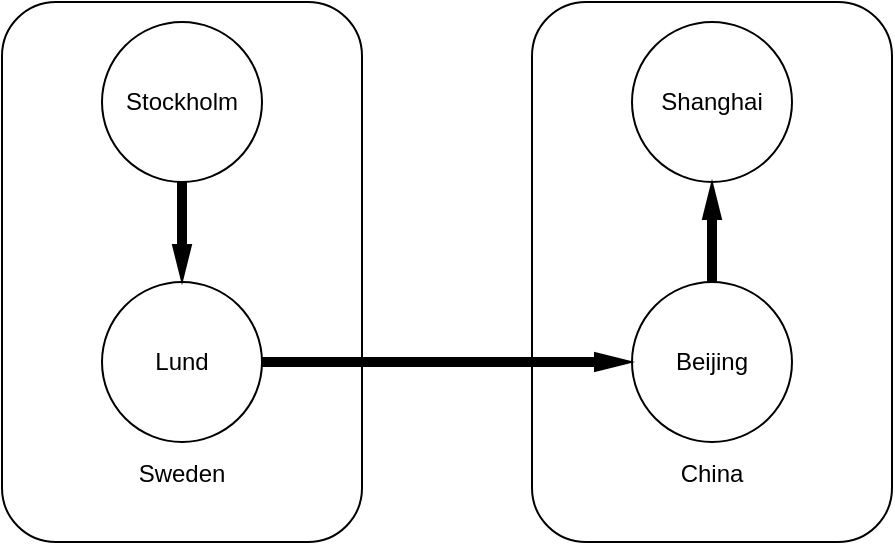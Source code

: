 <mxfile version="24.7.8">
  <diagram name="第 1 页" id="UDqy5pgK-q86tnYTkAA6">
    <mxGraphModel dx="1098" dy="820" grid="1" gridSize="10" guides="1" tooltips="1" connect="1" arrows="1" fold="1" page="1" pageScale="1" pageWidth="827" pageHeight="1169" math="0" shadow="0">
      <root>
        <mxCell id="0" />
        <mxCell id="1" parent="0" />
        <mxCell id="pxvSGX4OUF-4iWEHW4iT-1" value="&lt;div&gt;&lt;br&gt;&lt;/div&gt;&lt;div&gt;&lt;br&gt;&lt;/div&gt;&lt;div&gt;&lt;br&gt;&lt;/div&gt;&lt;div&gt;&lt;br&gt;&lt;/div&gt;&lt;div&gt;&lt;br&gt;&lt;/div&gt;&lt;div&gt;&lt;br&gt;&lt;/div&gt;&lt;div&gt;&lt;br&gt;&lt;/div&gt;&lt;div&gt;&lt;br&gt;&lt;/div&gt;&lt;div&gt;&lt;br&gt;&lt;/div&gt;&lt;div&gt;&lt;br&gt;&lt;/div&gt;&lt;div&gt;&lt;br&gt;&lt;/div&gt;&lt;div&gt;&lt;br&gt;&lt;/div&gt;&lt;div&gt;&lt;br&gt;&lt;/div&gt;&lt;div&gt;&lt;br&gt;&lt;/div&gt;&lt;div&gt;&lt;span style=&quot;background-color: initial;&quot;&gt;Sweden&lt;/span&gt;&lt;br&gt;&lt;/div&gt;" style="rounded=1;whiteSpace=wrap;html=1;" vertex="1" parent="1">
          <mxGeometry x="105" y="170" width="180" height="270" as="geometry" />
        </mxCell>
        <mxCell id="pxvSGX4OUF-4iWEHW4iT-2" value="Stockholm" style="ellipse;whiteSpace=wrap;html=1;aspect=fixed;" vertex="1" parent="1">
          <mxGeometry x="155" y="180" width="80" height="80" as="geometry" />
        </mxCell>
        <mxCell id="pxvSGX4OUF-4iWEHW4iT-3" value="Lund" style="ellipse;whiteSpace=wrap;html=1;aspect=fixed;" vertex="1" parent="1">
          <mxGeometry x="155" y="310" width="80" height="80" as="geometry" />
        </mxCell>
        <mxCell id="pxvSGX4OUF-4iWEHW4iT-5" value="&lt;div&gt;&lt;br&gt;&lt;/div&gt;&lt;div&gt;&lt;br&gt;&lt;/div&gt;&lt;div&gt;&lt;br&gt;&lt;/div&gt;&lt;div&gt;&lt;br&gt;&lt;/div&gt;&lt;div&gt;&lt;br&gt;&lt;/div&gt;&lt;div&gt;&lt;br&gt;&lt;/div&gt;&lt;div&gt;&lt;br&gt;&lt;/div&gt;&lt;div&gt;&lt;br&gt;&lt;/div&gt;&lt;div&gt;&lt;br&gt;&lt;/div&gt;&lt;div&gt;&lt;br&gt;&lt;/div&gt;&lt;div&gt;&lt;br&gt;&lt;/div&gt;&lt;div&gt;&lt;br&gt;&lt;/div&gt;&lt;div&gt;&lt;br&gt;&lt;/div&gt;&lt;div&gt;&lt;br&gt;&lt;/div&gt;&lt;div&gt;China&lt;/div&gt;" style="rounded=1;whiteSpace=wrap;html=1;" vertex="1" parent="1">
          <mxGeometry x="370" y="170" width="180" height="270" as="geometry" />
        </mxCell>
        <mxCell id="pxvSGX4OUF-4iWEHW4iT-6" value="Shanghai" style="ellipse;whiteSpace=wrap;html=1;aspect=fixed;" vertex="1" parent="1">
          <mxGeometry x="420" y="180" width="80" height="80" as="geometry" />
        </mxCell>
        <mxCell id="pxvSGX4OUF-4iWEHW4iT-7" value="Beijing" style="ellipse;whiteSpace=wrap;html=1;aspect=fixed;" vertex="1" parent="1">
          <mxGeometry x="420" y="310" width="80" height="80" as="geometry" />
        </mxCell>
        <mxCell id="pxvSGX4OUF-4iWEHW4iT-11" value="" style="shape=flexArrow;endArrow=classic;html=1;rounded=0;exitX=0.5;exitY=1;exitDx=0;exitDy=0;entryX=0.5;entryY=0;entryDx=0;entryDy=0;width=4;endSize=5.67;endWidth=4;fillColor=#000000;" edge="1" parent="1" source="pxvSGX4OUF-4iWEHW4iT-2" target="pxvSGX4OUF-4iWEHW4iT-3">
          <mxGeometry width="50" height="50" relative="1" as="geometry">
            <mxPoint x="390" y="450" as="sourcePoint" />
            <mxPoint x="440" y="400" as="targetPoint" />
          </mxGeometry>
        </mxCell>
        <mxCell id="pxvSGX4OUF-4iWEHW4iT-14" value="" style="shape=flexArrow;endArrow=classic;html=1;rounded=0;exitX=1;exitY=0.5;exitDx=0;exitDy=0;entryX=0;entryY=0.5;entryDx=0;entryDy=0;width=4;endSize=5.67;endWidth=4;fillColor=#000000;" edge="1" parent="1" source="pxvSGX4OUF-4iWEHW4iT-3" target="pxvSGX4OUF-4iWEHW4iT-7">
          <mxGeometry width="50" height="50" relative="1" as="geometry">
            <mxPoint x="205" y="270" as="sourcePoint" />
            <mxPoint x="205" y="320" as="targetPoint" />
          </mxGeometry>
        </mxCell>
        <mxCell id="pxvSGX4OUF-4iWEHW4iT-15" value="" style="shape=flexArrow;endArrow=classic;html=1;rounded=0;exitX=0.5;exitY=0;exitDx=0;exitDy=0;entryX=0.5;entryY=1;entryDx=0;entryDy=0;width=4;endSize=5.67;endWidth=4;fillColor=#000000;" edge="1" parent="1" source="pxvSGX4OUF-4iWEHW4iT-7" target="pxvSGX4OUF-4iWEHW4iT-6">
          <mxGeometry width="50" height="50" relative="1" as="geometry">
            <mxPoint x="215" y="280" as="sourcePoint" />
            <mxPoint x="215" y="330" as="targetPoint" />
          </mxGeometry>
        </mxCell>
      </root>
    </mxGraphModel>
  </diagram>
</mxfile>
